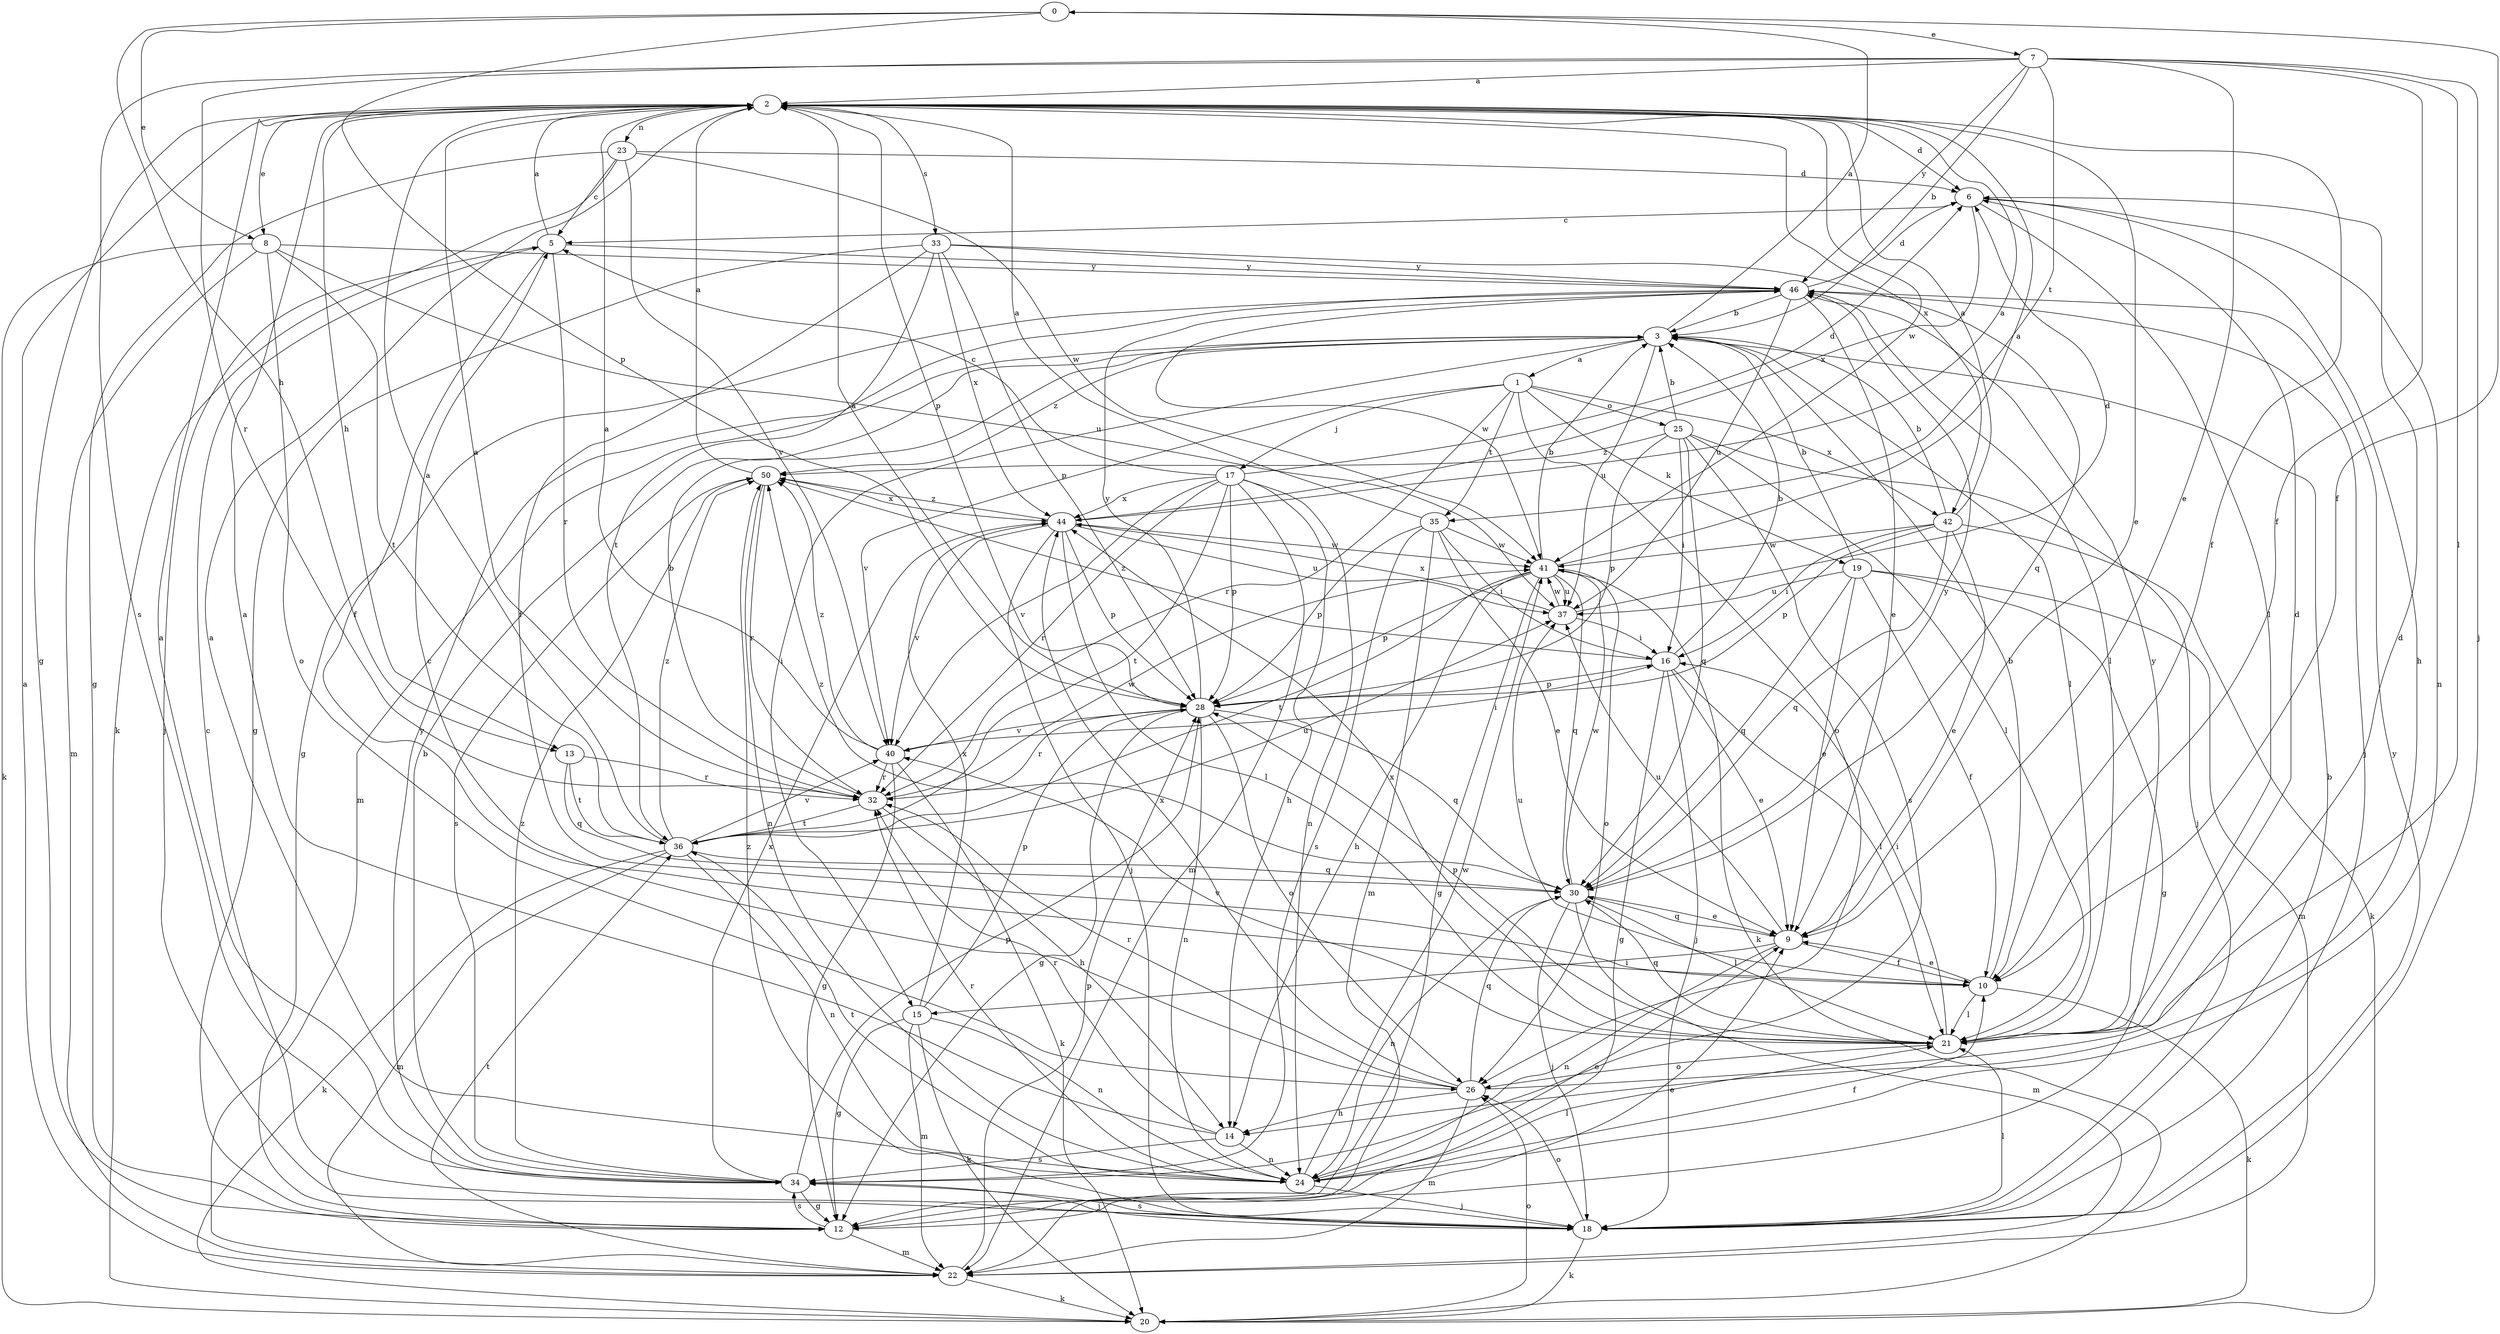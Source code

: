 strict digraph  {
0;
1;
2;
3;
5;
6;
7;
8;
9;
10;
12;
13;
14;
15;
16;
17;
18;
19;
20;
21;
22;
23;
24;
25;
26;
28;
30;
32;
33;
34;
35;
36;
37;
40;
41;
42;
44;
46;
50;
0 -> 7  [label=e];
0 -> 8  [label=e];
0 -> 10  [label=f];
0 -> 13  [label=h];
0 -> 28  [label=p];
1 -> 17  [label=j];
1 -> 19  [label=k];
1 -> 25  [label=o];
1 -> 26  [label=o];
1 -> 32  [label=r];
1 -> 35  [label=t];
1 -> 40  [label=v];
1 -> 42  [label=x];
2 -> 6  [label=d];
2 -> 8  [label=e];
2 -> 9  [label=e];
2 -> 10  [label=f];
2 -> 12  [label=g];
2 -> 13  [label=h];
2 -> 23  [label=n];
2 -> 28  [label=p];
2 -> 33  [label=s];
2 -> 41  [label=w];
2 -> 42  [label=x];
3 -> 0  [label=a];
3 -> 1  [label=a];
3 -> 15  [label=i];
3 -> 21  [label=l];
3 -> 22  [label=m];
3 -> 37  [label=u];
3 -> 50  [label=z];
5 -> 2  [label=a];
5 -> 10  [label=f];
5 -> 18  [label=j];
5 -> 32  [label=r];
5 -> 46  [label=y];
6 -> 5  [label=c];
6 -> 14  [label=h];
6 -> 21  [label=l];
6 -> 24  [label=n];
6 -> 44  [label=x];
7 -> 2  [label=a];
7 -> 3  [label=b];
7 -> 9  [label=e];
7 -> 10  [label=f];
7 -> 18  [label=j];
7 -> 21  [label=l];
7 -> 32  [label=r];
7 -> 34  [label=s];
7 -> 35  [label=t];
7 -> 46  [label=y];
8 -> 20  [label=k];
8 -> 22  [label=m];
8 -> 26  [label=o];
8 -> 36  [label=t];
8 -> 37  [label=u];
8 -> 46  [label=y];
9 -> 10  [label=f];
9 -> 15  [label=i];
9 -> 24  [label=n];
9 -> 30  [label=q];
9 -> 37  [label=u];
10 -> 3  [label=b];
10 -> 9  [label=e];
10 -> 20  [label=k];
10 -> 21  [label=l];
10 -> 37  [label=u];
12 -> 9  [label=e];
12 -> 22  [label=m];
12 -> 34  [label=s];
13 -> 30  [label=q];
13 -> 32  [label=r];
13 -> 36  [label=t];
14 -> 2  [label=a];
14 -> 24  [label=n];
14 -> 32  [label=r];
14 -> 34  [label=s];
15 -> 12  [label=g];
15 -> 20  [label=k];
15 -> 22  [label=m];
15 -> 24  [label=n];
15 -> 28  [label=p];
15 -> 44  [label=x];
16 -> 3  [label=b];
16 -> 9  [label=e];
16 -> 12  [label=g];
16 -> 18  [label=j];
16 -> 21  [label=l];
16 -> 28  [label=p];
16 -> 50  [label=z];
17 -> 5  [label=c];
17 -> 6  [label=d];
17 -> 14  [label=h];
17 -> 22  [label=m];
17 -> 24  [label=n];
17 -> 28  [label=p];
17 -> 32  [label=r];
17 -> 36  [label=t];
17 -> 40  [label=v];
17 -> 44  [label=x];
18 -> 3  [label=b];
18 -> 5  [label=c];
18 -> 20  [label=k];
18 -> 21  [label=l];
18 -> 26  [label=o];
18 -> 34  [label=s];
18 -> 46  [label=y];
18 -> 50  [label=z];
19 -> 3  [label=b];
19 -> 9  [label=e];
19 -> 10  [label=f];
19 -> 12  [label=g];
19 -> 22  [label=m];
19 -> 30  [label=q];
19 -> 37  [label=u];
20 -> 26  [label=o];
21 -> 6  [label=d];
21 -> 16  [label=i];
21 -> 26  [label=o];
21 -> 28  [label=p];
21 -> 30  [label=q];
21 -> 40  [label=v];
21 -> 44  [label=x];
21 -> 46  [label=y];
22 -> 2  [label=a];
22 -> 20  [label=k];
22 -> 28  [label=p];
22 -> 36  [label=t];
23 -> 5  [label=c];
23 -> 6  [label=d];
23 -> 12  [label=g];
23 -> 20  [label=k];
23 -> 40  [label=v];
23 -> 41  [label=w];
24 -> 2  [label=a];
24 -> 9  [label=e];
24 -> 10  [label=f];
24 -> 18  [label=j];
24 -> 21  [label=l];
24 -> 32  [label=r];
24 -> 36  [label=t];
24 -> 41  [label=w];
25 -> 3  [label=b];
25 -> 16  [label=i];
25 -> 18  [label=j];
25 -> 21  [label=l];
25 -> 28  [label=p];
25 -> 30  [label=q];
25 -> 34  [label=s];
25 -> 50  [label=z];
26 -> 5  [label=c];
26 -> 6  [label=d];
26 -> 14  [label=h];
26 -> 22  [label=m];
26 -> 30  [label=q];
26 -> 32  [label=r];
26 -> 44  [label=x];
28 -> 2  [label=a];
28 -> 12  [label=g];
28 -> 24  [label=n];
28 -> 26  [label=o];
28 -> 30  [label=q];
28 -> 32  [label=r];
28 -> 40  [label=v];
28 -> 46  [label=y];
30 -> 9  [label=e];
30 -> 18  [label=j];
30 -> 21  [label=l];
30 -> 22  [label=m];
30 -> 24  [label=n];
30 -> 41  [label=w];
30 -> 46  [label=y];
30 -> 50  [label=z];
32 -> 2  [label=a];
32 -> 3  [label=b];
32 -> 14  [label=h];
32 -> 36  [label=t];
32 -> 41  [label=w];
33 -> 10  [label=f];
33 -> 12  [label=g];
33 -> 28  [label=p];
33 -> 30  [label=q];
33 -> 36  [label=t];
33 -> 44  [label=x];
33 -> 46  [label=y];
34 -> 2  [label=a];
34 -> 3  [label=b];
34 -> 12  [label=g];
34 -> 18  [label=j];
34 -> 28  [label=p];
34 -> 44  [label=x];
34 -> 46  [label=y];
34 -> 50  [label=z];
35 -> 2  [label=a];
35 -> 9  [label=e];
35 -> 16  [label=i];
35 -> 22  [label=m];
35 -> 28  [label=p];
35 -> 34  [label=s];
35 -> 41  [label=w];
36 -> 2  [label=a];
36 -> 20  [label=k];
36 -> 22  [label=m];
36 -> 24  [label=n];
36 -> 30  [label=q];
36 -> 37  [label=u];
36 -> 40  [label=v];
36 -> 50  [label=z];
37 -> 6  [label=d];
37 -> 16  [label=i];
37 -> 41  [label=w];
37 -> 44  [label=x];
40 -> 2  [label=a];
40 -> 12  [label=g];
40 -> 16  [label=i];
40 -> 20  [label=k];
40 -> 32  [label=r];
40 -> 50  [label=z];
41 -> 2  [label=a];
41 -> 3  [label=b];
41 -> 12  [label=g];
41 -> 14  [label=h];
41 -> 20  [label=k];
41 -> 26  [label=o];
41 -> 28  [label=p];
41 -> 30  [label=q];
41 -> 36  [label=t];
41 -> 37  [label=u];
42 -> 2  [label=a];
42 -> 3  [label=b];
42 -> 9  [label=e];
42 -> 16  [label=i];
42 -> 20  [label=k];
42 -> 28  [label=p];
42 -> 30  [label=q];
42 -> 41  [label=w];
44 -> 2  [label=a];
44 -> 18  [label=j];
44 -> 21  [label=l];
44 -> 28  [label=p];
44 -> 37  [label=u];
44 -> 40  [label=v];
44 -> 41  [label=w];
44 -> 50  [label=z];
46 -> 3  [label=b];
46 -> 6  [label=d];
46 -> 9  [label=e];
46 -> 12  [label=g];
46 -> 18  [label=j];
46 -> 21  [label=l];
46 -> 37  [label=u];
46 -> 41  [label=w];
50 -> 2  [label=a];
50 -> 24  [label=n];
50 -> 32  [label=r];
50 -> 34  [label=s];
50 -> 44  [label=x];
}
